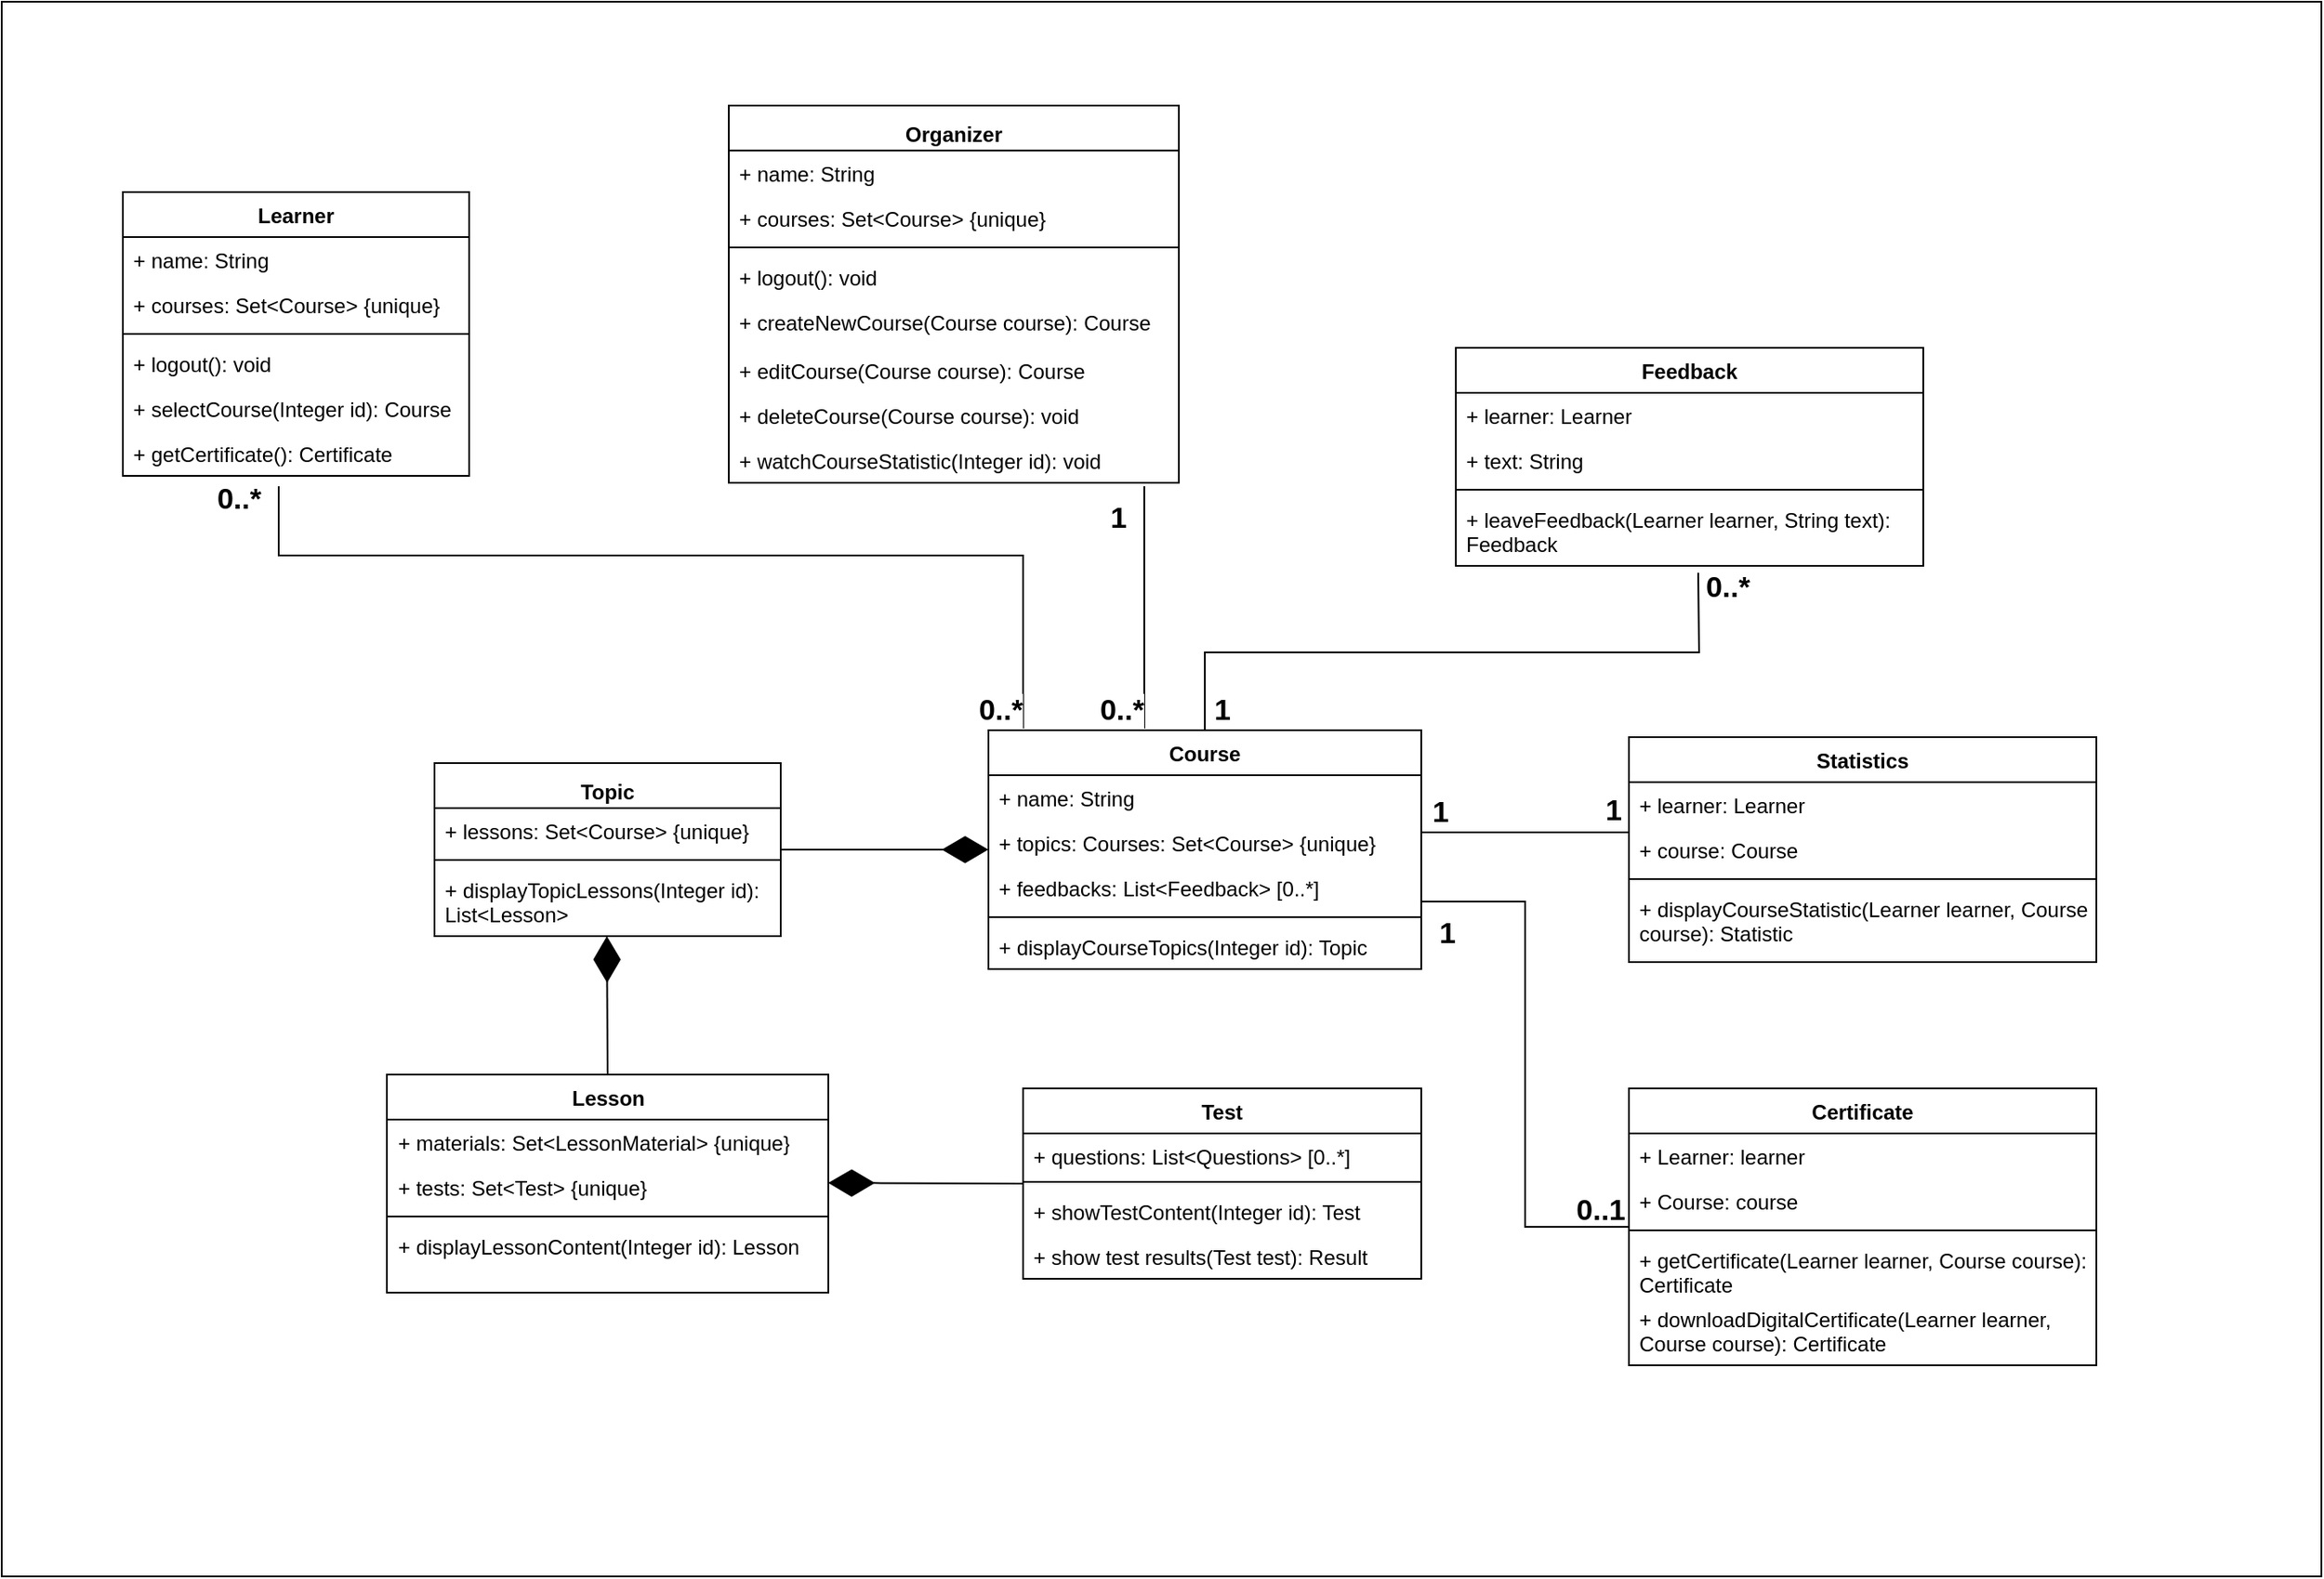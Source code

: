 <mxfile version="22.0.3" type="device">
  <diagram name="Page-1" id="_BAr91nf2BU1CdBqY8Vg">
    <mxGraphModel dx="1418" dy="828" grid="1" gridSize="10" guides="1" tooltips="1" connect="1" arrows="1" fold="1" page="1" pageScale="1" pageWidth="827" pageHeight="1169" math="0" shadow="0">
      <root>
        <mxCell id="0" />
        <mxCell id="1" parent="0" />
        <mxCell id="rbUo9_TIe73urPUqa5Ny-1" value="" style="rounded=0;whiteSpace=wrap;html=1;" parent="1" vertex="1">
          <mxGeometry x="160" y="40" width="1340" height="910" as="geometry" />
        </mxCell>
        <mxCell id="-QA-_m2Z5E1NNeN4uD1D-1" value="Learner" style="swimlane;fontStyle=1;align=center;verticalAlign=top;childLayout=stackLayout;horizontal=1;startSize=26;horizontalStack=0;resizeParent=1;resizeParentMax=0;resizeLast=0;collapsible=1;marginBottom=0;whiteSpace=wrap;html=1;" parent="1" vertex="1">
          <mxGeometry x="230" y="150" width="200" height="164" as="geometry" />
        </mxCell>
        <mxCell id="-QA-_m2Z5E1NNeN4uD1D-2" value="+ name: String" style="text;strokeColor=none;fillColor=none;align=left;verticalAlign=top;spacingLeft=4;spacingRight=4;overflow=hidden;rotatable=0;points=[[0,0.5],[1,0.5]];portConstraint=eastwest;whiteSpace=wrap;html=1;" parent="-QA-_m2Z5E1NNeN4uD1D-1" vertex="1">
          <mxGeometry y="26" width="200" height="26" as="geometry" />
        </mxCell>
        <mxCell id="-QA-_m2Z5E1NNeN4uD1D-5" value="+&amp;nbsp;courses: Set&amp;lt;Course&amp;gt; {unique}" style="text;strokeColor=none;fillColor=none;align=left;verticalAlign=top;spacingLeft=4;spacingRight=4;overflow=hidden;rotatable=0;points=[[0,0.5],[1,0.5]];portConstraint=eastwest;whiteSpace=wrap;html=1;" parent="-QA-_m2Z5E1NNeN4uD1D-1" vertex="1">
          <mxGeometry y="52" width="200" height="26" as="geometry" />
        </mxCell>
        <mxCell id="-QA-_m2Z5E1NNeN4uD1D-3" value="" style="line;strokeWidth=1;fillColor=none;align=left;verticalAlign=middle;spacingTop=-1;spacingLeft=3;spacingRight=3;rotatable=0;labelPosition=right;points=[];portConstraint=eastwest;strokeColor=inherit;" parent="-QA-_m2Z5E1NNeN4uD1D-1" vertex="1">
          <mxGeometry y="78" width="200" height="8" as="geometry" />
        </mxCell>
        <mxCell id="-QA-_m2Z5E1NNeN4uD1D-4" value="+ logout(): void" style="text;strokeColor=none;fillColor=none;align=left;verticalAlign=top;spacingLeft=4;spacingRight=4;overflow=hidden;rotatable=0;points=[[0,0.5],[1,0.5]];portConstraint=eastwest;whiteSpace=wrap;html=1;" parent="-QA-_m2Z5E1NNeN4uD1D-1" vertex="1">
          <mxGeometry y="86" width="200" height="26" as="geometry" />
        </mxCell>
        <mxCell id="-QA-_m2Z5E1NNeN4uD1D-6" value="+ selectCourse(Integer id): Course" style="text;strokeColor=none;fillColor=none;align=left;verticalAlign=top;spacingLeft=4;spacingRight=4;overflow=hidden;rotatable=0;points=[[0,0.5],[1,0.5]];portConstraint=eastwest;whiteSpace=wrap;html=1;" parent="-QA-_m2Z5E1NNeN4uD1D-1" vertex="1">
          <mxGeometry y="112" width="200" height="26" as="geometry" />
        </mxCell>
        <mxCell id="-QA-_m2Z5E1NNeN4uD1D-8" value="+ getCertificate(): Certificate" style="text;strokeColor=none;fillColor=none;align=left;verticalAlign=top;spacingLeft=4;spacingRight=4;overflow=hidden;rotatable=0;points=[[0,0.5],[1,0.5]];portConstraint=eastwest;whiteSpace=wrap;html=1;" parent="-QA-_m2Z5E1NNeN4uD1D-1" vertex="1">
          <mxGeometry y="138" width="200" height="26" as="geometry" />
        </mxCell>
        <mxCell id="-QA-_m2Z5E1NNeN4uD1D-9" value="&lt;table class=&quot;simple-table&quot; id=&quot;4be0993a-8cb2-40e5-bdfd-7f6b039907cc&quot;&gt;&lt;tbody&gt;&lt;tr id=&quot;e588f8d5-d057-4c99-b000-b41a2d156928&quot;&gt;&lt;td class=&quot;&quot; id=&quot;KpZ;&quot;&gt;Organizer&lt;/td&gt;&lt;/tr&gt;&lt;/tbody&gt;&lt;/table&gt;" style="swimlane;fontStyle=1;align=center;verticalAlign=top;childLayout=stackLayout;horizontal=1;startSize=26;horizontalStack=0;resizeParent=1;resizeParentMax=0;resizeLast=0;collapsible=1;marginBottom=0;whiteSpace=wrap;html=1;" parent="1" vertex="1">
          <mxGeometry x="580" y="100" width="260" height="218" as="geometry" />
        </mxCell>
        <mxCell id="-QA-_m2Z5E1NNeN4uD1D-10" value="+ name: String" style="text;strokeColor=none;fillColor=none;align=left;verticalAlign=top;spacingLeft=4;spacingRight=4;overflow=hidden;rotatable=0;points=[[0,0.5],[1,0.5]];portConstraint=eastwest;whiteSpace=wrap;html=1;" parent="-QA-_m2Z5E1NNeN4uD1D-9" vertex="1">
          <mxGeometry y="26" width="260" height="26" as="geometry" />
        </mxCell>
        <mxCell id="-QA-_m2Z5E1NNeN4uD1D-11" value="+&amp;nbsp;courses: Set&amp;lt;Course&amp;gt; {unique} " style="text;strokeColor=none;fillColor=none;align=left;verticalAlign=top;spacingLeft=4;spacingRight=4;overflow=hidden;rotatable=0;points=[[0,0.5],[1,0.5]];portConstraint=eastwest;whiteSpace=wrap;html=1;" parent="-QA-_m2Z5E1NNeN4uD1D-9" vertex="1">
          <mxGeometry y="52" width="260" height="26" as="geometry" />
        </mxCell>
        <mxCell id="-QA-_m2Z5E1NNeN4uD1D-12" value="" style="line;strokeWidth=1;fillColor=none;align=left;verticalAlign=middle;spacingTop=-1;spacingLeft=3;spacingRight=3;rotatable=0;labelPosition=right;points=[];portConstraint=eastwest;strokeColor=inherit;" parent="-QA-_m2Z5E1NNeN4uD1D-9" vertex="1">
          <mxGeometry y="78" width="260" height="8" as="geometry" />
        </mxCell>
        <mxCell id="-QA-_m2Z5E1NNeN4uD1D-13" value="+ logout(): void" style="text;strokeColor=none;fillColor=none;align=left;verticalAlign=top;spacingLeft=4;spacingRight=4;overflow=hidden;rotatable=0;points=[[0,0.5],[1,0.5]];portConstraint=eastwest;whiteSpace=wrap;html=1;" parent="-QA-_m2Z5E1NNeN4uD1D-9" vertex="1">
          <mxGeometry y="86" width="260" height="26" as="geometry" />
        </mxCell>
        <mxCell id="-QA-_m2Z5E1NNeN4uD1D-14" value="+ createNewCourse(Course course): Course" style="text;strokeColor=none;fillColor=none;align=left;verticalAlign=top;spacingLeft=4;spacingRight=4;overflow=hidden;rotatable=0;points=[[0,0.5],[1,0.5]];portConstraint=eastwest;whiteSpace=wrap;html=1;" parent="-QA-_m2Z5E1NNeN4uD1D-9" vertex="1">
          <mxGeometry y="112" width="260" height="28" as="geometry" />
        </mxCell>
        <mxCell id="-QA-_m2Z5E1NNeN4uD1D-15" value="+ editCourse(Course course): Course" style="text;strokeColor=none;fillColor=none;align=left;verticalAlign=top;spacingLeft=4;spacingRight=4;overflow=hidden;rotatable=0;points=[[0,0.5],[1,0.5]];portConstraint=eastwest;whiteSpace=wrap;html=1;" parent="-QA-_m2Z5E1NNeN4uD1D-9" vertex="1">
          <mxGeometry y="140" width="260" height="26" as="geometry" />
        </mxCell>
        <mxCell id="-QA-_m2Z5E1NNeN4uD1D-16" value="+ deleteCourse(Course course): void" style="text;strokeColor=none;fillColor=none;align=left;verticalAlign=top;spacingLeft=4;spacingRight=4;overflow=hidden;rotatable=0;points=[[0,0.5],[1,0.5]];portConstraint=eastwest;whiteSpace=wrap;html=1;" parent="-QA-_m2Z5E1NNeN4uD1D-9" vertex="1">
          <mxGeometry y="166" width="260" height="26" as="geometry" />
        </mxCell>
        <mxCell id="-QA-_m2Z5E1NNeN4uD1D-17" value="+ watchCourseStatistic(Integer id): void" style="text;strokeColor=none;fillColor=none;align=left;verticalAlign=top;spacingLeft=4;spacingRight=4;overflow=hidden;rotatable=0;points=[[0,0.5],[1,0.5]];portConstraint=eastwest;whiteSpace=wrap;html=1;" parent="-QA-_m2Z5E1NNeN4uD1D-9" vertex="1">
          <mxGeometry y="192" width="260" height="26" as="geometry" />
        </mxCell>
        <mxCell id="-QA-_m2Z5E1NNeN4uD1D-18" value="Course" style="swimlane;fontStyle=1;align=center;verticalAlign=top;childLayout=stackLayout;horizontal=1;startSize=26;horizontalStack=0;resizeParent=1;resizeParentMax=0;resizeLast=0;collapsible=1;marginBottom=0;whiteSpace=wrap;html=1;" parent="1" vertex="1">
          <mxGeometry x="730" y="461" width="250" height="138" as="geometry" />
        </mxCell>
        <mxCell id="-QA-_m2Z5E1NNeN4uD1D-19" value="+ name: String" style="text;strokeColor=none;fillColor=none;align=left;verticalAlign=top;spacingLeft=4;spacingRight=4;overflow=hidden;rotatable=0;points=[[0,0.5],[1,0.5]];portConstraint=eastwest;whiteSpace=wrap;html=1;" parent="-QA-_m2Z5E1NNeN4uD1D-18" vertex="1">
          <mxGeometry y="26" width="250" height="26" as="geometry" />
        </mxCell>
        <mxCell id="-QA-_m2Z5E1NNeN4uD1D-22" value="+ topics: Сourses: Set&amp;lt;Course&amp;gt; {unique}" style="text;strokeColor=none;fillColor=none;align=left;verticalAlign=top;spacingLeft=4;spacingRight=4;overflow=hidden;rotatable=0;points=[[0,0.5],[1,0.5]];portConstraint=eastwest;whiteSpace=wrap;html=1;" parent="-QA-_m2Z5E1NNeN4uD1D-18" vertex="1">
          <mxGeometry y="52" width="250" height="26" as="geometry" />
        </mxCell>
        <mxCell id="-QA-_m2Z5E1NNeN4uD1D-23" value="+&amp;nbsp;feedbacks: List&amp;lt;Feedback&amp;gt; [0..*]" style="text;strokeColor=none;fillColor=none;align=left;verticalAlign=top;spacingLeft=4;spacingRight=4;overflow=hidden;rotatable=0;points=[[0,0.5],[1,0.5]];portConstraint=eastwest;whiteSpace=wrap;html=1;" parent="-QA-_m2Z5E1NNeN4uD1D-18" vertex="1">
          <mxGeometry y="78" width="250" height="26" as="geometry" />
        </mxCell>
        <mxCell id="-QA-_m2Z5E1NNeN4uD1D-20" value="" style="line;strokeWidth=1;fillColor=none;align=left;verticalAlign=middle;spacingTop=-1;spacingLeft=3;spacingRight=3;rotatable=0;labelPosition=right;points=[];portConstraint=eastwest;strokeColor=inherit;" parent="-QA-_m2Z5E1NNeN4uD1D-18" vertex="1">
          <mxGeometry y="104" width="250" height="8" as="geometry" />
        </mxCell>
        <mxCell id="-QA-_m2Z5E1NNeN4uD1D-21" value="+ displayCourseTopics(Integer id): Topic" style="text;strokeColor=none;fillColor=none;align=left;verticalAlign=top;spacingLeft=4;spacingRight=4;overflow=hidden;rotatable=0;points=[[0,0.5],[1,0.5]];portConstraint=eastwest;whiteSpace=wrap;html=1;" parent="-QA-_m2Z5E1NNeN4uD1D-18" vertex="1">
          <mxGeometry y="112" width="250" height="26" as="geometry" />
        </mxCell>
        <mxCell id="-QA-_m2Z5E1NNeN4uD1D-24" value="&lt;table class=&quot;simple-table&quot; id=&quot;4be0993a-8cb2-40e5-bdfd-7f6b039907cc&quot;&gt;&lt;tbody&gt;&lt;tr id=&quot;23691669-71e0-4738-807a-c3c6f39562a6&quot;&gt;&lt;td class=&quot;&quot; id=&quot;KpZ;&quot;&gt;Topic&lt;/td&gt;&lt;/tr&gt;&lt;/tbody&gt;&lt;/table&gt;" style="swimlane;fontStyle=1;align=center;verticalAlign=top;childLayout=stackLayout;horizontal=1;startSize=26;horizontalStack=0;resizeParent=1;resizeParentMax=0;resizeLast=0;collapsible=1;marginBottom=0;whiteSpace=wrap;html=1;" parent="1" vertex="1">
          <mxGeometry x="410" y="480" width="200" height="100" as="geometry" />
        </mxCell>
        <mxCell id="-QA-_m2Z5E1NNeN4uD1D-25" value="+&amp;nbsp;lessons: Set&amp;lt;Course&amp;gt; {unique}" style="text;strokeColor=none;fillColor=none;align=left;verticalAlign=top;spacingLeft=4;spacingRight=4;overflow=hidden;rotatable=0;points=[[0,0.5],[1,0.5]];portConstraint=eastwest;whiteSpace=wrap;html=1;" parent="-QA-_m2Z5E1NNeN4uD1D-24" vertex="1">
          <mxGeometry y="26" width="200" height="26" as="geometry" />
        </mxCell>
        <mxCell id="sJjAoyrnurzyOcNZZube-14" value="" style="endArrow=diamondThin;endFill=1;endSize=24;html=1;rounded=0;" parent="-QA-_m2Z5E1NNeN4uD1D-24" edge="1">
          <mxGeometry width="160" relative="1" as="geometry">
            <mxPoint x="200" y="50" as="sourcePoint" />
            <mxPoint x="320" y="50" as="targetPoint" />
          </mxGeometry>
        </mxCell>
        <mxCell id="-QA-_m2Z5E1NNeN4uD1D-26" value="" style="line;strokeWidth=1;fillColor=none;align=left;verticalAlign=middle;spacingTop=-1;spacingLeft=3;spacingRight=3;rotatable=0;labelPosition=right;points=[];portConstraint=eastwest;strokeColor=inherit;" parent="-QA-_m2Z5E1NNeN4uD1D-24" vertex="1">
          <mxGeometry y="52" width="200" height="8" as="geometry" />
        </mxCell>
        <mxCell id="-QA-_m2Z5E1NNeN4uD1D-27" value="+ displayTopicLessons(Integer id): List&amp;lt;Lesson&amp;gt;" style="text;strokeColor=none;fillColor=none;align=left;verticalAlign=top;spacingLeft=4;spacingRight=4;overflow=hidden;rotatable=0;points=[[0,0.5],[1,0.5]];portConstraint=eastwest;whiteSpace=wrap;html=1;" parent="-QA-_m2Z5E1NNeN4uD1D-24" vertex="1">
          <mxGeometry y="60" width="200" height="40" as="geometry" />
        </mxCell>
        <mxCell id="-QA-_m2Z5E1NNeN4uD1D-28" value="Lesson" style="swimlane;fontStyle=1;align=center;verticalAlign=top;childLayout=stackLayout;horizontal=1;startSize=26;horizontalStack=0;resizeParent=1;resizeParentMax=0;resizeLast=0;collapsible=1;marginBottom=0;whiteSpace=wrap;html=1;" parent="1" vertex="1">
          <mxGeometry x="382.5" y="660" width="255" height="126" as="geometry" />
        </mxCell>
        <mxCell id="-QA-_m2Z5E1NNeN4uD1D-29" value="+&amp;nbsp;materials: Set&amp;lt;LessonMaterial&amp;gt; {unique}" style="text;strokeColor=none;fillColor=none;align=left;verticalAlign=top;spacingLeft=4;spacingRight=4;overflow=hidden;rotatable=0;points=[[0,0.5],[1,0.5]];portConstraint=eastwest;whiteSpace=wrap;html=1;" parent="-QA-_m2Z5E1NNeN4uD1D-28" vertex="1">
          <mxGeometry y="26" width="255" height="26" as="geometry" />
        </mxCell>
        <mxCell id="-QA-_m2Z5E1NNeN4uD1D-32" value="+&amp;nbsp;tests: Set&amp;lt;Test&amp;gt; {unique}" style="text;strokeColor=none;fillColor=none;align=left;verticalAlign=top;spacingLeft=4;spacingRight=4;overflow=hidden;rotatable=0;points=[[0,0.5],[1,0.5]];portConstraint=eastwest;whiteSpace=wrap;html=1;" parent="-QA-_m2Z5E1NNeN4uD1D-28" vertex="1">
          <mxGeometry y="52" width="255" height="26" as="geometry" />
        </mxCell>
        <mxCell id="-QA-_m2Z5E1NNeN4uD1D-30" value="" style="line;strokeWidth=1;fillColor=none;align=left;verticalAlign=middle;spacingTop=-1;spacingLeft=3;spacingRight=3;rotatable=0;labelPosition=right;points=[];portConstraint=eastwest;strokeColor=inherit;" parent="-QA-_m2Z5E1NNeN4uD1D-28" vertex="1">
          <mxGeometry y="78" width="255" height="8" as="geometry" />
        </mxCell>
        <mxCell id="-QA-_m2Z5E1NNeN4uD1D-31" value="+ displayLessonContent(Integer id): Lesson" style="text;strokeColor=none;fillColor=none;align=left;verticalAlign=top;spacingLeft=4;spacingRight=4;overflow=hidden;rotatable=0;points=[[0,0.5],[1,0.5]];portConstraint=eastwest;whiteSpace=wrap;html=1;" parent="-QA-_m2Z5E1NNeN4uD1D-28" vertex="1">
          <mxGeometry y="86" width="255" height="40" as="geometry" />
        </mxCell>
        <mxCell id="-QA-_m2Z5E1NNeN4uD1D-33" value="Feedback" style="swimlane;fontStyle=1;align=center;verticalAlign=top;childLayout=stackLayout;horizontal=1;startSize=26;horizontalStack=0;resizeParent=1;resizeParentMax=0;resizeLast=0;collapsible=1;marginBottom=0;whiteSpace=wrap;html=1;" parent="1" vertex="1">
          <mxGeometry x="1000" y="240" width="270" height="126" as="geometry" />
        </mxCell>
        <mxCell id="-QA-_m2Z5E1NNeN4uD1D-34" value="+&amp;nbsp;learner: Learner" style="text;strokeColor=none;fillColor=none;align=left;verticalAlign=top;spacingLeft=4;spacingRight=4;overflow=hidden;rotatable=0;points=[[0,0.5],[1,0.5]];portConstraint=eastwest;whiteSpace=wrap;html=1;" parent="-QA-_m2Z5E1NNeN4uD1D-33" vertex="1">
          <mxGeometry y="26" width="270" height="26" as="geometry" />
        </mxCell>
        <mxCell id="-QA-_m2Z5E1NNeN4uD1D-35" value="+&amp;nbsp;text: String" style="text;strokeColor=none;fillColor=none;align=left;verticalAlign=top;spacingLeft=4;spacingRight=4;overflow=hidden;rotatable=0;points=[[0,0.5],[1,0.5]];portConstraint=eastwest;whiteSpace=wrap;html=1;" parent="-QA-_m2Z5E1NNeN4uD1D-33" vertex="1">
          <mxGeometry y="52" width="270" height="26" as="geometry" />
        </mxCell>
        <mxCell id="-QA-_m2Z5E1NNeN4uD1D-36" value="" style="line;strokeWidth=1;fillColor=none;align=left;verticalAlign=middle;spacingTop=-1;spacingLeft=3;spacingRight=3;rotatable=0;labelPosition=right;points=[];portConstraint=eastwest;strokeColor=inherit;" parent="-QA-_m2Z5E1NNeN4uD1D-33" vertex="1">
          <mxGeometry y="78" width="270" height="8" as="geometry" />
        </mxCell>
        <mxCell id="-QA-_m2Z5E1NNeN4uD1D-37" value="+ leaveFeedback(Learner learner, String text): Feedback" style="text;strokeColor=none;fillColor=none;align=left;verticalAlign=top;spacingLeft=4;spacingRight=4;overflow=hidden;rotatable=0;points=[[0,0.5],[1,0.5]];portConstraint=eastwest;whiteSpace=wrap;html=1;" parent="-QA-_m2Z5E1NNeN4uD1D-33" vertex="1">
          <mxGeometry y="86" width="270" height="40" as="geometry" />
        </mxCell>
        <mxCell id="-QA-_m2Z5E1NNeN4uD1D-38" value="Test" style="swimlane;fontStyle=1;align=center;verticalAlign=top;childLayout=stackLayout;horizontal=1;startSize=26;horizontalStack=0;resizeParent=1;resizeParentMax=0;resizeLast=0;collapsible=1;marginBottom=0;whiteSpace=wrap;html=1;" parent="1" vertex="1">
          <mxGeometry x="750" y="668" width="230" height="110" as="geometry" />
        </mxCell>
        <mxCell id="-QA-_m2Z5E1NNeN4uD1D-39" value="+ questions: List&amp;lt;Questions&amp;gt; [0..*]" style="text;strokeColor=none;fillColor=none;align=left;verticalAlign=top;spacingLeft=4;spacingRight=4;overflow=hidden;rotatable=0;points=[[0,0.5],[1,0.5]];portConstraint=eastwest;whiteSpace=wrap;html=1;" parent="-QA-_m2Z5E1NNeN4uD1D-38" vertex="1">
          <mxGeometry y="26" width="230" height="24" as="geometry" />
        </mxCell>
        <mxCell id="-QA-_m2Z5E1NNeN4uD1D-40" value="" style="line;strokeWidth=1;fillColor=none;align=left;verticalAlign=middle;spacingTop=-1;spacingLeft=3;spacingRight=3;rotatable=0;labelPosition=right;points=[];portConstraint=eastwest;strokeColor=inherit;" parent="-QA-_m2Z5E1NNeN4uD1D-38" vertex="1">
          <mxGeometry y="50" width="230" height="8" as="geometry" />
        </mxCell>
        <mxCell id="-QA-_m2Z5E1NNeN4uD1D-41" value="+ showTestContent(Integer id): Test" style="text;strokeColor=none;fillColor=none;align=left;verticalAlign=top;spacingLeft=4;spacingRight=4;overflow=hidden;rotatable=0;points=[[0,0.5],[1,0.5]];portConstraint=eastwest;whiteSpace=wrap;html=1;" parent="-QA-_m2Z5E1NNeN4uD1D-38" vertex="1">
          <mxGeometry y="58" width="230" height="26" as="geometry" />
        </mxCell>
        <mxCell id="-QA-_m2Z5E1NNeN4uD1D-42" value="+ show test results(Test test): Result" style="text;strokeColor=none;fillColor=none;align=left;verticalAlign=top;spacingLeft=4;spacingRight=4;overflow=hidden;rotatable=0;points=[[0,0.5],[1,0.5]];portConstraint=eastwest;whiteSpace=wrap;html=1;" parent="-QA-_m2Z5E1NNeN4uD1D-38" vertex="1">
          <mxGeometry y="84" width="230" height="26" as="geometry" />
        </mxCell>
        <mxCell id="-QA-_m2Z5E1NNeN4uD1D-43" value="Statistics" style="swimlane;fontStyle=1;align=center;verticalAlign=top;childLayout=stackLayout;horizontal=1;startSize=26;horizontalStack=0;resizeParent=1;resizeParentMax=0;resizeLast=0;collapsible=1;marginBottom=0;whiteSpace=wrap;html=1;" parent="1" vertex="1">
          <mxGeometry x="1100" y="465" width="270" height="130" as="geometry" />
        </mxCell>
        <mxCell id="-QA-_m2Z5E1NNeN4uD1D-44" value="+ learner: Learner" style="text;strokeColor=none;fillColor=none;align=left;verticalAlign=top;spacingLeft=4;spacingRight=4;overflow=hidden;rotatable=0;points=[[0,0.5],[1,0.5]];portConstraint=eastwest;whiteSpace=wrap;html=1;" parent="-QA-_m2Z5E1NNeN4uD1D-43" vertex="1">
          <mxGeometry y="26" width="270" height="26" as="geometry" />
        </mxCell>
        <mxCell id="-QA-_m2Z5E1NNeN4uD1D-51" value="+ course: Course" style="text;strokeColor=none;fillColor=none;align=left;verticalAlign=top;spacingLeft=4;spacingRight=4;overflow=hidden;rotatable=0;points=[[0,0.5],[1,0.5]];portConstraint=eastwest;whiteSpace=wrap;html=1;" parent="-QA-_m2Z5E1NNeN4uD1D-43" vertex="1">
          <mxGeometry y="52" width="270" height="26" as="geometry" />
        </mxCell>
        <mxCell id="-QA-_m2Z5E1NNeN4uD1D-45" value="" style="line;strokeWidth=1;fillColor=none;align=left;verticalAlign=middle;spacingTop=-1;spacingLeft=3;spacingRight=3;rotatable=0;labelPosition=right;points=[];portConstraint=eastwest;strokeColor=inherit;" parent="-QA-_m2Z5E1NNeN4uD1D-43" vertex="1">
          <mxGeometry y="78" width="270" height="8" as="geometry" />
        </mxCell>
        <mxCell id="-QA-_m2Z5E1NNeN4uD1D-46" value="+ displayCourseStatistic(Learner learner, Course course): Statistic" style="text;strokeColor=none;fillColor=none;align=left;verticalAlign=top;spacingLeft=4;spacingRight=4;overflow=hidden;rotatable=0;points=[[0,0.5],[1,0.5]];portConstraint=eastwest;whiteSpace=wrap;html=1;" parent="-QA-_m2Z5E1NNeN4uD1D-43" vertex="1">
          <mxGeometry y="86" width="270" height="44" as="geometry" />
        </mxCell>
        <mxCell id="-QA-_m2Z5E1NNeN4uD1D-52" value="Certificate" style="swimlane;fontStyle=1;align=center;verticalAlign=top;childLayout=stackLayout;horizontal=1;startSize=26;horizontalStack=0;resizeParent=1;resizeParentMax=0;resizeLast=0;collapsible=1;marginBottom=0;whiteSpace=wrap;html=1;" parent="1" vertex="1">
          <mxGeometry x="1100" y="668" width="270" height="160" as="geometry" />
        </mxCell>
        <mxCell id="-QA-_m2Z5E1NNeN4uD1D-53" value="+ Learner: learner" style="text;strokeColor=none;fillColor=none;align=left;verticalAlign=top;spacingLeft=4;spacingRight=4;overflow=hidden;rotatable=0;points=[[0,0.5],[1,0.5]];portConstraint=eastwest;whiteSpace=wrap;html=1;" parent="-QA-_m2Z5E1NNeN4uD1D-52" vertex="1">
          <mxGeometry y="26" width="270" height="26" as="geometry" />
        </mxCell>
        <mxCell id="-QA-_m2Z5E1NNeN4uD1D-56" value="+ Course: course" style="text;strokeColor=none;fillColor=none;align=left;verticalAlign=top;spacingLeft=4;spacingRight=4;overflow=hidden;rotatable=0;points=[[0,0.5],[1,0.5]];portConstraint=eastwest;whiteSpace=wrap;html=1;" parent="-QA-_m2Z5E1NNeN4uD1D-52" vertex="1">
          <mxGeometry y="52" width="270" height="26" as="geometry" />
        </mxCell>
        <mxCell id="-QA-_m2Z5E1NNeN4uD1D-54" value="" style="line;strokeWidth=1;fillColor=none;align=left;verticalAlign=middle;spacingTop=-1;spacingLeft=3;spacingRight=3;rotatable=0;labelPosition=right;points=[];portConstraint=eastwest;strokeColor=inherit;" parent="-QA-_m2Z5E1NNeN4uD1D-52" vertex="1">
          <mxGeometry y="78" width="270" height="8" as="geometry" />
        </mxCell>
        <mxCell id="-QA-_m2Z5E1NNeN4uD1D-55" value="+ getCertificate(Learner learner, Course course): Certificate" style="text;strokeColor=none;fillColor=none;align=left;verticalAlign=top;spacingLeft=4;spacingRight=4;overflow=hidden;rotatable=0;points=[[0,0.5],[1,0.5]];portConstraint=eastwest;whiteSpace=wrap;html=1;" parent="-QA-_m2Z5E1NNeN4uD1D-52" vertex="1">
          <mxGeometry y="86" width="270" height="34" as="geometry" />
        </mxCell>
        <mxCell id="-QA-_m2Z5E1NNeN4uD1D-57" value="+ downloadDigitalCertificate(Learner learner, Course course): Certificate" style="text;strokeColor=none;fillColor=none;align=left;verticalAlign=top;spacingLeft=4;spacingRight=4;overflow=hidden;rotatable=0;points=[[0,0.5],[1,0.5]];portConstraint=eastwest;whiteSpace=wrap;html=1;" parent="-QA-_m2Z5E1NNeN4uD1D-52" vertex="1">
          <mxGeometry y="120" width="270" height="40" as="geometry" />
        </mxCell>
        <mxCell id="-QA-_m2Z5E1NNeN4uD1D-59" value="" style="endArrow=none;html=1;edgeStyle=orthogonalEdgeStyle;rounded=0;" parent="1" edge="1">
          <mxGeometry relative="1" as="geometry">
            <mxPoint x="320" y="320" as="sourcePoint" />
            <mxPoint x="750" y="460" as="targetPoint" />
            <Array as="points">
              <mxPoint x="320" y="360" />
              <mxPoint x="750" y="360" />
              <mxPoint x="750" y="460" />
            </Array>
          </mxGeometry>
        </mxCell>
        <mxCell id="-QA-_m2Z5E1NNeN4uD1D-61" value="&lt;font style=&quot;font-size: 17px;&quot;&gt;0..*&lt;/font&gt;" style="edgeLabel;resizable=0;html=1;align=right;verticalAlign=bottom;fontStyle=1" parent="-QA-_m2Z5E1NNeN4uD1D-59" connectable="0" vertex="1">
          <mxGeometry x="1" relative="1" as="geometry">
            <mxPoint y="1" as="offset" />
          </mxGeometry>
        </mxCell>
        <mxCell id="-QA-_m2Z5E1NNeN4uD1D-62" value="&lt;font style=&quot;font-size: 17px;&quot;&gt;0..*&lt;/font&gt;" style="edgeLabel;resizable=0;html=1;align=right;verticalAlign=bottom;fontStyle=1" parent="1" connectable="0" vertex="1">
          <mxGeometry x="310.0" y="339.996" as="geometry" />
        </mxCell>
        <mxCell id="-QA-_m2Z5E1NNeN4uD1D-65" value="" style="endArrow=none;html=1;edgeStyle=orthogonalEdgeStyle;rounded=0;" parent="1" edge="1">
          <mxGeometry relative="1" as="geometry">
            <mxPoint x="820" y="320" as="sourcePoint" />
            <mxPoint x="820" y="460" as="targetPoint" />
            <Array as="points">
              <mxPoint x="820" y="320" />
            </Array>
          </mxGeometry>
        </mxCell>
        <mxCell id="-QA-_m2Z5E1NNeN4uD1D-66" value="&lt;font style=&quot;font-size: 17px;&quot;&gt;0..*&lt;/font&gt;" style="edgeLabel;resizable=0;html=1;align=right;verticalAlign=bottom;fontStyle=1" parent="-QA-_m2Z5E1NNeN4uD1D-65" connectable="0" vertex="1">
          <mxGeometry x="1" relative="1" as="geometry">
            <mxPoint y="1" as="offset" />
          </mxGeometry>
        </mxCell>
        <mxCell id="-QA-_m2Z5E1NNeN4uD1D-74" value="" style="endArrow=none;html=1;edgeStyle=orthogonalEdgeStyle;rounded=0;exitX=0.5;exitY=0;exitDx=0;exitDy=0;" parent="1" source="-QA-_m2Z5E1NNeN4uD1D-18" edge="1">
          <mxGeometry relative="1" as="geometry">
            <mxPoint x="900" y="420" as="sourcePoint" />
            <mxPoint x="1140" y="370" as="targetPoint" />
          </mxGeometry>
        </mxCell>
        <mxCell id="-QA-_m2Z5E1NNeN4uD1D-77" value="&lt;font style=&quot;font-size: 17px;&quot;&gt;0..1&lt;/font&gt;" style="edgeLabel;resizable=0;html=1;align=right;verticalAlign=bottom;fontStyle=1" parent="1" connectable="0" vertex="1">
          <mxGeometry x="1120.0" y="839.996" as="geometry">
            <mxPoint x="-22" y="-89" as="offset" />
          </mxGeometry>
        </mxCell>
        <mxCell id="-QA-_m2Z5E1NNeN4uD1D-78" value="&lt;font style=&quot;font-size: 17px;&quot;&gt;0..*&lt;/font&gt;" style="edgeLabel;resizable=0;html=1;align=right;verticalAlign=bottom;fontStyle=1" parent="1" connectable="0" vertex="1">
          <mxGeometry x="1170" y="390" as="geometry" />
        </mxCell>
        <mxCell id="sJjAoyrnurzyOcNZZube-1" value="" style="endArrow=none;html=1;edgeStyle=orthogonalEdgeStyle;rounded=0;exitX=1;exitY=0.5;exitDx=0;exitDy=0;entryX=0;entryY=1.077;entryDx=0;entryDy=0;entryPerimeter=0;" parent="1" source="-QA-_m2Z5E1NNeN4uD1D-22" target="-QA-_m2Z5E1NNeN4uD1D-56" edge="1">
          <mxGeometry relative="1" as="geometry">
            <mxPoint x="980" y="730" as="sourcePoint" />
            <mxPoint x="1090" y="730" as="targetPoint" />
            <Array as="points">
              <mxPoint x="980" y="560" />
              <mxPoint x="1040" y="560" />
              <mxPoint x="1040" y="748" />
            </Array>
          </mxGeometry>
        </mxCell>
        <mxCell id="sJjAoyrnurzyOcNZZube-5" value="&lt;font style=&quot;font-size: 17px;&quot;&gt;1&lt;/font&gt;" style="edgeLabel;resizable=0;html=1;align=right;verticalAlign=bottom;fontStyle=1" parent="1" connectable="0" vertex="1">
          <mxGeometry x="1000" y="590" as="geometry" />
        </mxCell>
        <mxCell id="sJjAoyrnurzyOcNZZube-6" value="" style="endArrow=none;html=1;edgeStyle=orthogonalEdgeStyle;rounded=0;" parent="1" edge="1">
          <mxGeometry relative="1" as="geometry">
            <mxPoint x="980" y="520" as="sourcePoint" />
            <mxPoint x="1100" y="520" as="targetPoint" />
          </mxGeometry>
        </mxCell>
        <mxCell id="sJjAoyrnurzyOcNZZube-9" value="&lt;font style=&quot;font-size: 17px;&quot;&gt;1&lt;/font&gt;" style="edgeLabel;resizable=0;html=1;align=right;verticalAlign=bottom;fontStyle=1" parent="1" connectable="0" vertex="1">
          <mxGeometry x="990" y="510" as="geometry">
            <mxPoint x="6" y="10" as="offset" />
          </mxGeometry>
        </mxCell>
        <mxCell id="sJjAoyrnurzyOcNZZube-10" value="&lt;font style=&quot;font-size: 17px;&quot;&gt;1&lt;/font&gt;" style="edgeLabel;resizable=0;html=1;align=right;verticalAlign=bottom;fontStyle=1" parent="1" connectable="0" vertex="1">
          <mxGeometry x="1090" y="510" as="geometry">
            <mxPoint x="6" y="9" as="offset" />
          </mxGeometry>
        </mxCell>
        <mxCell id="sJjAoyrnurzyOcNZZube-11" value="&lt;font style=&quot;font-size: 17px;&quot;&gt;1&lt;/font&gt;" style="edgeLabel;resizable=0;html=1;align=right;verticalAlign=bottom;fontStyle=1" parent="1" connectable="0" vertex="1">
          <mxGeometry x="870" y="461" as="geometry" />
        </mxCell>
        <mxCell id="sJjAoyrnurzyOcNZZube-12" value="&lt;font style=&quot;font-size: 17px;&quot;&gt;1&lt;/font&gt;" style="edgeLabel;resizable=0;html=1;align=right;verticalAlign=bottom;fontStyle=1" parent="1" connectable="0" vertex="1">
          <mxGeometry x="810" y="350" as="geometry" />
        </mxCell>
        <mxCell id="sJjAoyrnurzyOcNZZube-13" value="" style="endArrow=diamondThin;endFill=1;endSize=24;html=1;rounded=0;" parent="1" edge="1">
          <mxGeometry width="160" relative="1" as="geometry">
            <mxPoint x="750" y="723" as="sourcePoint" />
            <mxPoint x="637.5" y="722.58" as="targetPoint" />
          </mxGeometry>
        </mxCell>
        <mxCell id="sJjAoyrnurzyOcNZZube-15" value="" style="endArrow=diamondThin;endFill=1;endSize=24;html=1;rounded=0;" parent="1" edge="1">
          <mxGeometry width="160" relative="1" as="geometry">
            <mxPoint x="510" y="660" as="sourcePoint" />
            <mxPoint x="509.58" y="580" as="targetPoint" />
          </mxGeometry>
        </mxCell>
      </root>
    </mxGraphModel>
  </diagram>
</mxfile>
